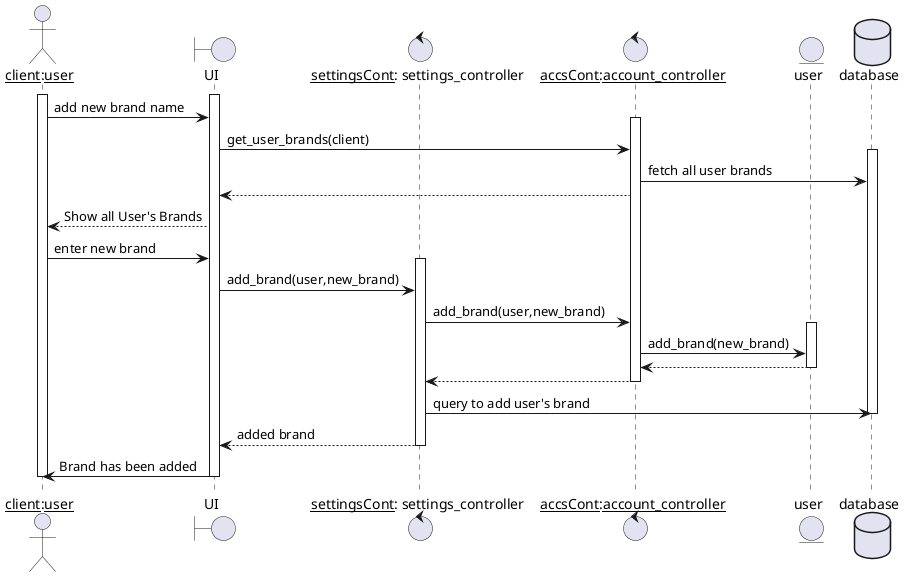 @startuml

actor "__client__:__user__" as client
boundary UI
control "__settingsCont__: settings_controller" as SC
control "__accsCont__:__account_controller__" as AC
entity user

database database

activate client 
activate UI
client -> UI: add new brand name 
activate AC
UI -> AC: get_user_brands(client)
activate database
AC -> database: fetch all user brands
AC --> UI:

UI --> client: Show all User's Brands
UI <- client: enter new brand

activate SC

UI -> SC: add_brand(user,new_brand)
SC -> AC: add_brand(user,new_brand)
activate user
AC-> user: add_brand(new_brand)
AC <-- user:
deactivate user
SC <-- AC:
deactivate AC
SC -> database: query to add user's brand

deactivate database

SC --> UI : added brand
deactivate SC
UI -> client: Brand has been added
deactivate client 
deactivate UI
@enduml
